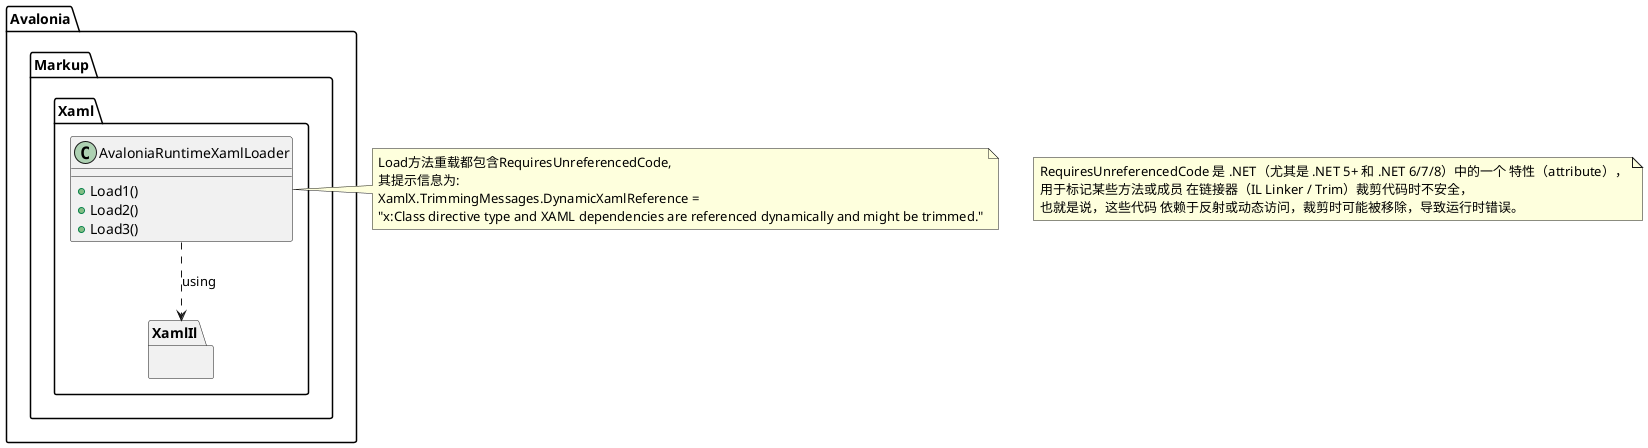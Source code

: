 @startuml
namespace Avalonia.Markup.Xaml {
    class AvaloniaRuntimeXamlLoader {
        + Load1()
        + Load2()
        + Load3()
    }
}

note right of AvaloniaRuntimeXamlLoader
  Load方法重载都包含RequiresUnreferencedCode,
  其提示信息为:
  XamlX.TrimmingMessages.DynamicXamlReference =
  "x:Class directive type and XAML dependencies are referenced dynamically and might be trimmed."
end note

note as N1
  RequiresUnreferencedCode 是 .NET（尤其是 .NET 5+ 和 .NET 6/7/8）中的一个 特性（attribute），
  用于标记某些方法或成员 在链接器（IL Linker / Trim）裁剪代码时不安全，
  也就是说，这些代码 依赖于反射或动态访问，裁剪时可能被移除，导致运行时错误。
end note

package Avalonia.Markup.Xaml.XamlIl {
}

Avalonia.Markup.Xaml.AvaloniaRuntimeXamlLoader ..> Avalonia.Markup.Xaml.XamlIl : using
@enduml
